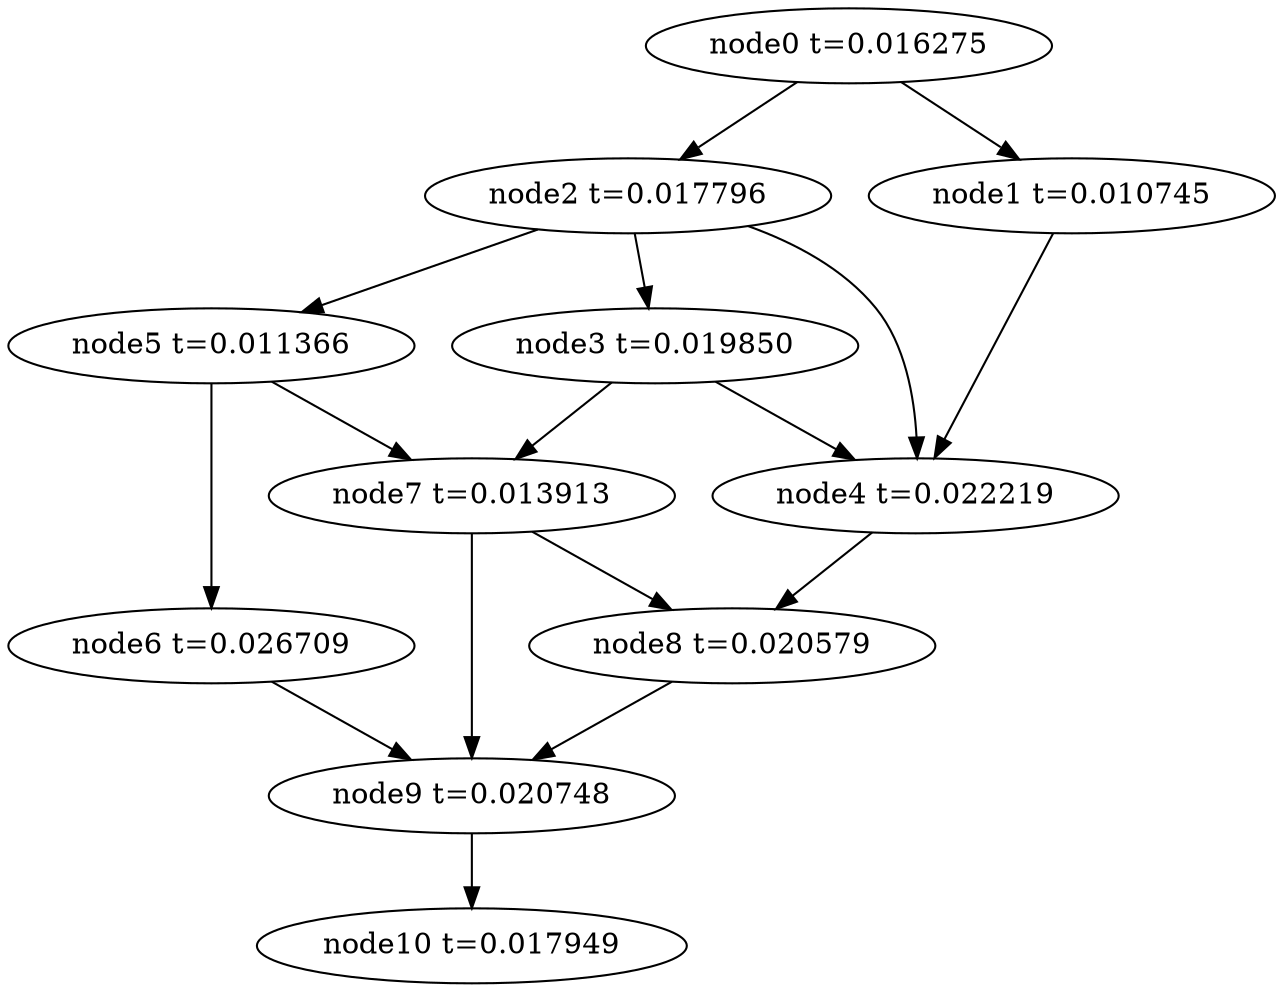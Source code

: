 digraph g{
	node10[label="node10 t=0.017949"]
	node9 -> node10
	node9[label="node9 t=0.020748"];
	node8 -> node9
	node8[label="node8 t=0.020579"];
	node7 -> node9
	node7 -> node8
	node7[label="node7 t=0.013913"];
	node6 -> node9
	node6[label="node6 t=0.026709"];
	node5 -> node7
	node5 -> node6
	node5[label="node5 t=0.011366"];
	node4 -> node8
	node4[label="node4 t=0.022219"];
	node3 -> node7
	node3 -> node4
	node3[label="node3 t=0.019850"];
	node2 -> node5
	node2 -> node4
	node2 -> node3
	node2[label="node2 t=0.017796"];
	node1 -> node4
	node1[label="node1 t=0.010745"];
	node0 -> node2
	node0 -> node1
	node0[label="node0 t=0.016275"];
}
